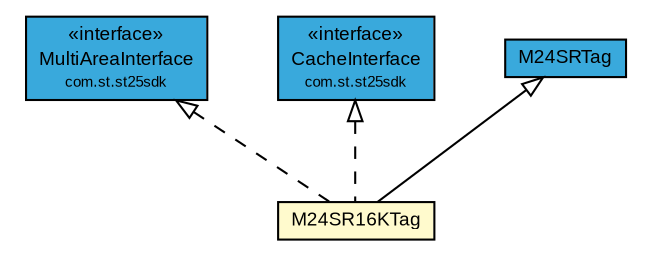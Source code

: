 #!/usr/local/bin/dot
#
# Class diagram 
# Generated by UMLGraph version R5_7_2-3-gee82a7 (http://www.umlgraph.org/)
#

digraph G {
	edge [fontname="arial",fontsize=10,labelfontname="arial",labelfontsize=10];
	node [fontname="arial",fontsize=10,shape=plaintext];
	nodesep=0.25;
	ranksep=0.5;
	// com.st.st25sdk.MultiAreaInterface
	c17961 [label=<<table title="com.st.st25sdk.MultiAreaInterface" border="0" cellborder="1" cellspacing="0" cellpadding="2" port="p" bgcolor="#39a9dc" href="../../MultiAreaInterface.html">
		<tr><td><table border="0" cellspacing="0" cellpadding="1">
<tr><td align="center" balign="center"> &#171;interface&#187; </td></tr>
<tr><td align="center" balign="center"> MultiAreaInterface </td></tr>
<tr><td align="center" balign="center"><font point-size="7.0"> com.st.st25sdk </font></td></tr>
		</table></td></tr>
		</table>>, URL="../../MultiAreaInterface.html", fontname="arial", fontcolor="black", fontsize=9.0];
	// com.st.st25sdk.CacheInterface
	c17967 [label=<<table title="com.st.st25sdk.CacheInterface" border="0" cellborder="1" cellspacing="0" cellpadding="2" port="p" bgcolor="#39a9dc" href="../../CacheInterface.html">
		<tr><td><table border="0" cellspacing="0" cellpadding="1">
<tr><td align="center" balign="center"> &#171;interface&#187; </td></tr>
<tr><td align="center" balign="center"> CacheInterface </td></tr>
<tr><td align="center" balign="center"><font point-size="7.0"> com.st.st25sdk </font></td></tr>
		</table></td></tr>
		</table>>, URL="../../CacheInterface.html", fontname="arial", fontcolor="black", fontsize=9.0];
	// com.st.st25sdk.type4a.m24srtahighdensity.M24SRTag
	c18082 [label=<<table title="com.st.st25sdk.type4a.m24srtahighdensity.M24SRTag" border="0" cellborder="1" cellspacing="0" cellpadding="2" port="p" bgcolor="#39a9dc" href="./M24SRTag.html">
		<tr><td><table border="0" cellspacing="0" cellpadding="1">
<tr><td align="center" balign="center"> M24SRTag </td></tr>
		</table></td></tr>
		</table>>, URL="./M24SRTag.html", fontname="arial", fontcolor="black", fontsize=9.0];
	// com.st.st25sdk.type4a.m24srtahighdensity.M24SR16KTag
	c18084 [label=<<table title="com.st.st25sdk.type4a.m24srtahighdensity.M24SR16KTag" border="0" cellborder="1" cellspacing="0" cellpadding="2" port="p" bgcolor="lemonChiffon" href="./M24SR16KTag.html">
		<tr><td><table border="0" cellspacing="0" cellpadding="1">
<tr><td align="center" balign="center"> M24SR16KTag </td></tr>
		</table></td></tr>
		</table>>, URL="./M24SR16KTag.html", fontname="arial", fontcolor="black", fontsize=9.0];
	//com.st.st25sdk.type4a.m24srtahighdensity.M24SR16KTag extends com.st.st25sdk.type4a.m24srtahighdensity.M24SRTag
	c18082:p -> c18084:p [dir=back,arrowtail=empty];
	//com.st.st25sdk.type4a.m24srtahighdensity.M24SR16KTag implements com.st.st25sdk.CacheInterface
	c17967:p -> c18084:p [dir=back,arrowtail=empty,style=dashed];
	//com.st.st25sdk.type4a.m24srtahighdensity.M24SR16KTag implements com.st.st25sdk.MultiAreaInterface
	c17961:p -> c18084:p [dir=back,arrowtail=empty,style=dashed];
}

